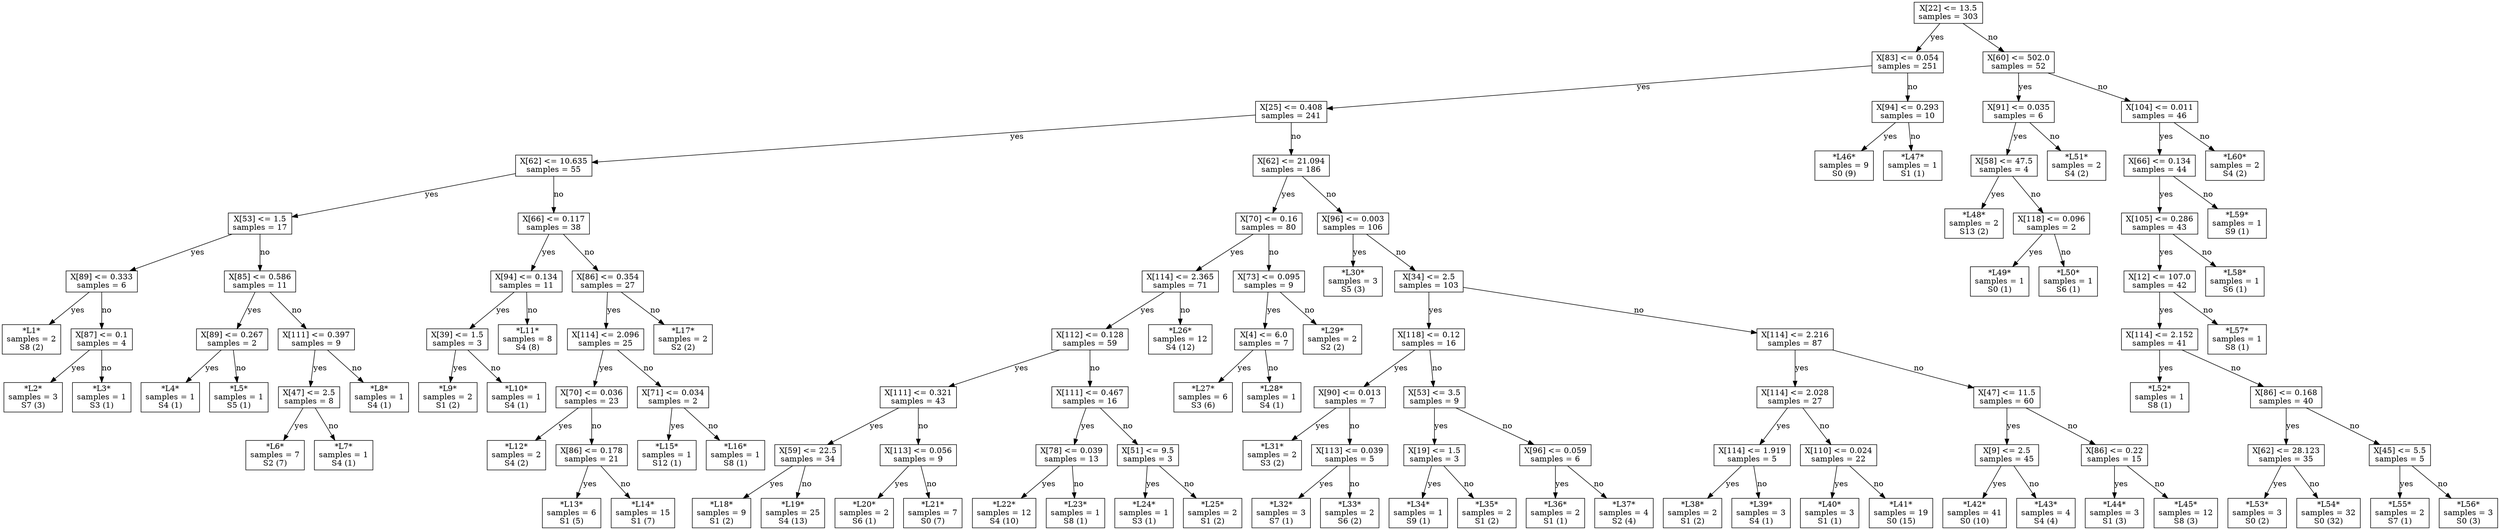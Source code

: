digraph Tree {
node [shape=box] ;
0 [label="X[22] <= 13.5\nsamples = 303\n"] ;
1 [label="X[83] <= 0.054\nsamples = 251\n"] ;
0 -> 1 [label="yes"];
2 [label="X[25] <= 0.408\nsamples = 241\n"] ;
1 -> 2 [label="yes"];
3 [label="X[62] <= 10.635\nsamples = 55\n"] ;
2 -> 3 [label="yes"];
4 [label="X[53] <= 1.5\nsamples = 17\n"] ;
3 -> 4 [label="yes"];
5 [label="X[89] <= 0.333\nsamples = 6\n"] ;
4 -> 5 [label="yes"];
6 [label="*L1*\nsamples = 2\nS8 (2)\n"] ;
5 -> 6 [label="yes"];
7 [label="X[87] <= 0.1\nsamples = 4\n"] ;
5 -> 7 [label="no"];
8 [label="*L2*\nsamples = 3\nS7 (3)\n"] ;
7 -> 8 [label="yes"];
9 [label="*L3*\nsamples = 1\nS3 (1)\n"] ;
7 -> 9 [label="no"];
10 [label="X[85] <= 0.586\nsamples = 11\n"] ;
4 -> 10 [label="no"];
11 [label="X[89] <= 0.267\nsamples = 2\n"] ;
10 -> 11 [label="yes"];
12 [label="*L4*\nsamples = 1\nS4 (1)\n"] ;
11 -> 12 [label="yes"];
13 [label="*L5*\nsamples = 1\nS5 (1)\n"] ;
11 -> 13 [label="no"];
14 [label="X[111] <= 0.397\nsamples = 9\n"] ;
10 -> 14 [label="no"];
15 [label="X[47] <= 2.5\nsamples = 8\n"] ;
14 -> 15 [label="yes"];
16 [label="*L6*\nsamples = 7\nS2 (7)\n"] ;
15 -> 16 [label="yes"];
17 [label="*L7*\nsamples = 1\nS4 (1)\n"] ;
15 -> 17 [label="no"];
18 [label="*L8*\nsamples = 1\nS4 (1)\n"] ;
14 -> 18 [label="no"];
19 [label="X[66] <= 0.117\nsamples = 38\n"] ;
3 -> 19 [label="no"];
20 [label="X[94] <= 0.134\nsamples = 11\n"] ;
19 -> 20 [label="yes"];
21 [label="X[39] <= 1.5\nsamples = 3\n"] ;
20 -> 21 [label="yes"];
22 [label="*L9*\nsamples = 2\nS1 (2)\n"] ;
21 -> 22 [label="yes"];
23 [label="*L10*\nsamples = 1\nS4 (1)\n"] ;
21 -> 23 [label="no"];
24 [label="*L11*\nsamples = 8\nS4 (8)\n"] ;
20 -> 24 [label="no"];
25 [label="X[86] <= 0.354\nsamples = 27\n"] ;
19 -> 25 [label="no"];
26 [label="X[114] <= 2.096\nsamples = 25\n"] ;
25 -> 26 [label="yes"];
27 [label="X[70] <= 0.036\nsamples = 23\n"] ;
26 -> 27 [label="yes"];
28 [label="*L12*\nsamples = 2\nS4 (2)\n"] ;
27 -> 28 [label="yes"];
29 [label="X[86] <= 0.178\nsamples = 21\n"] ;
27 -> 29 [label="no"];
30 [label="*L13*\nsamples = 6\nS1 (5)\n"] ;
29 -> 30 [label="yes"];
31 [label="*L14*\nsamples = 15\nS1 (7)\n"] ;
29 -> 31 [label="no"];
32 [label="X[71] <= 0.034\nsamples = 2\n"] ;
26 -> 32 [label="no"];
33 [label="*L15*\nsamples = 1\nS12 (1)\n"] ;
32 -> 33 [label="yes"];
34 [label="*L16*\nsamples = 1\nS8 (1)\n"] ;
32 -> 34 [label="no"];
35 [label="*L17*\nsamples = 2\nS2 (2)\n"] ;
25 -> 35 [label="no"];
36 [label="X[62] <= 21.094\nsamples = 186\n"] ;
2 -> 36 [label="no"];
37 [label="X[70] <= 0.16\nsamples = 80\n"] ;
36 -> 37 [label="yes"];
38 [label="X[114] <= 2.365\nsamples = 71\n"] ;
37 -> 38 [label="yes"];
39 [label="X[112] <= 0.128\nsamples = 59\n"] ;
38 -> 39 [label="yes"];
40 [label="X[111] <= 0.321\nsamples = 43\n"] ;
39 -> 40 [label="yes"];
41 [label="X[59] <= 22.5\nsamples = 34\n"] ;
40 -> 41 [label="yes"];
42 [label="*L18*\nsamples = 9\nS1 (2)\n"] ;
41 -> 42 [label="yes"];
43 [label="*L19*\nsamples = 25\nS4 (13)\n"] ;
41 -> 43 [label="no"];
44 [label="X[113] <= 0.056\nsamples = 9\n"] ;
40 -> 44 [label="no"];
45 [label="*L20*\nsamples = 2\nS6 (1)\n"] ;
44 -> 45 [label="yes"];
46 [label="*L21*\nsamples = 7\nS0 (7)\n"] ;
44 -> 46 [label="no"];
47 [label="X[111] <= 0.467\nsamples = 16\n"] ;
39 -> 47 [label="no"];
48 [label="X[78] <= 0.039\nsamples = 13\n"] ;
47 -> 48 [label="yes"];
49 [label="*L22*\nsamples = 12\nS4 (10)\n"] ;
48 -> 49 [label="yes"];
50 [label="*L23*\nsamples = 1\nS8 (1)\n"] ;
48 -> 50 [label="no"];
51 [label="X[51] <= 9.5\nsamples = 3\n"] ;
47 -> 51 [label="no"];
52 [label="*L24*\nsamples = 1\nS3 (1)\n"] ;
51 -> 52 [label="yes"];
53 [label="*L25*\nsamples = 2\nS1 (2)\n"] ;
51 -> 53 [label="no"];
54 [label="*L26*\nsamples = 12\nS4 (12)\n"] ;
38 -> 54 [label="no"];
55 [label="X[73] <= 0.095\nsamples = 9\n"] ;
37 -> 55 [label="no"];
56 [label="X[4] <= 6.0\nsamples = 7\n"] ;
55 -> 56 [label="yes"];
57 [label="*L27*\nsamples = 6\nS3 (6)\n"] ;
56 -> 57 [label="yes"];
58 [label="*L28*\nsamples = 1\nS4 (1)\n"] ;
56 -> 58 [label="no"];
59 [label="*L29*\nsamples = 2\nS2 (2)\n"] ;
55 -> 59 [label="no"];
60 [label="X[96] <= 0.003\nsamples = 106\n"] ;
36 -> 60 [label="no"];
61 [label="*L30*\nsamples = 3\nS5 (3)\n"] ;
60 -> 61 [label="yes"];
62 [label="X[34] <= 2.5\nsamples = 103\n"] ;
60 -> 62 [label="no"];
63 [label="X[118] <= 0.12\nsamples = 16\n"] ;
62 -> 63 [label="yes"];
64 [label="X[90] <= 0.013\nsamples = 7\n"] ;
63 -> 64 [label="yes"];
65 [label="*L31*\nsamples = 2\nS3 (2)\n"] ;
64 -> 65 [label="yes"];
66 [label="X[113] <= 0.039\nsamples = 5\n"] ;
64 -> 66 [label="no"];
67 [label="*L32*\nsamples = 3\nS7 (1)\n"] ;
66 -> 67 [label="yes"];
68 [label="*L33*\nsamples = 2\nS6 (2)\n"] ;
66 -> 68 [label="no"];
69 [label="X[53] <= 3.5\nsamples = 9\n"] ;
63 -> 69 [label="no"];
70 [label="X[19] <= 1.5\nsamples = 3\n"] ;
69 -> 70 [label="yes"];
71 [label="*L34*\nsamples = 1\nS9 (1)\n"] ;
70 -> 71 [label="yes"];
72 [label="*L35*\nsamples = 2\nS1 (2)\n"] ;
70 -> 72 [label="no"];
73 [label="X[96] <= 0.059\nsamples = 6\n"] ;
69 -> 73 [label="no"];
74 [label="*L36*\nsamples = 2\nS1 (1)\n"] ;
73 -> 74 [label="yes"];
75 [label="*L37*\nsamples = 4\nS2 (4)\n"] ;
73 -> 75 [label="no"];
76 [label="X[114] <= 2.216\nsamples = 87\n"] ;
62 -> 76 [label="no"];
77 [label="X[114] <= 2.028\nsamples = 27\n"] ;
76 -> 77 [label="yes"];
78 [label="X[114] <= 1.919\nsamples = 5\n"] ;
77 -> 78 [label="yes"];
79 [label="*L38*\nsamples = 2\nS1 (2)\n"] ;
78 -> 79 [label="yes"];
80 [label="*L39*\nsamples = 3\nS4 (1)\n"] ;
78 -> 80 [label="no"];
81 [label="X[110] <= 0.024\nsamples = 22\n"] ;
77 -> 81 [label="no"];
82 [label="*L40*\nsamples = 3\nS1 (1)\n"] ;
81 -> 82 [label="yes"];
83 [label="*L41*\nsamples = 19\nS0 (15)\n"] ;
81 -> 83 [label="no"];
84 [label="X[47] <= 11.5\nsamples = 60\n"] ;
76 -> 84 [label="no"];
85 [label="X[9] <= 2.5\nsamples = 45\n"] ;
84 -> 85 [label="yes"];
86 [label="*L42*\nsamples = 41\nS0 (10)\n"] ;
85 -> 86 [label="yes"];
87 [label="*L43*\nsamples = 4\nS4 (4)\n"] ;
85 -> 87 [label="no"];
88 [label="X[86] <= 0.22\nsamples = 15\n"] ;
84 -> 88 [label="no"];
89 [label="*L44*\nsamples = 3\nS1 (3)\n"] ;
88 -> 89 [label="yes"];
90 [label="*L45*\nsamples = 12\nS8 (3)\n"] ;
88 -> 90 [label="no"];
91 [label="X[94] <= 0.293\nsamples = 10\n"] ;
1 -> 91 [label="no"];
92 [label="*L46*\nsamples = 9\nS0 (9)\n"] ;
91 -> 92 [label="yes"];
93 [label="*L47*\nsamples = 1\nS1 (1)\n"] ;
91 -> 93 [label="no"];
94 [label="X[60] <= 502.0\nsamples = 52\n"] ;
0 -> 94 [label="no"];
95 [label="X[91] <= 0.035\nsamples = 6\n"] ;
94 -> 95 [label="yes"];
96 [label="X[58] <= 47.5\nsamples = 4\n"] ;
95 -> 96 [label="yes"];
97 [label="*L48*\nsamples = 2\nS13 (2)\n"] ;
96 -> 97 [label="yes"];
98 [label="X[118] <= 0.096\nsamples = 2\n"] ;
96 -> 98 [label="no"];
99 [label="*L49*\nsamples = 1\nS0 (1)\n"] ;
98 -> 99 [label="yes"];
100 [label="*L50*\nsamples = 1\nS6 (1)\n"] ;
98 -> 100 [label="no"];
101 [label="*L51*\nsamples = 2\nS4 (2)\n"] ;
95 -> 101 [label="no"];
102 [label="X[104] <= 0.011\nsamples = 46\n"] ;
94 -> 102 [label="no"];
103 [label="X[66] <= 0.134\nsamples = 44\n"] ;
102 -> 103 [label="yes"];
104 [label="X[105] <= 0.286\nsamples = 43\n"] ;
103 -> 104 [label="yes"];
105 [label="X[12] <= 107.0\nsamples = 42\n"] ;
104 -> 105 [label="yes"];
106 [label="X[114] <= 2.152\nsamples = 41\n"] ;
105 -> 106 [label="yes"];
107 [label="*L52*\nsamples = 1\nS8 (1)\n"] ;
106 -> 107 [label="yes"];
108 [label="X[86] <= 0.168\nsamples = 40\n"] ;
106 -> 108 [label="no"];
109 [label="X[62] <= 28.123\nsamples = 35\n"] ;
108 -> 109 [label="yes"];
110 [label="*L53*\nsamples = 3\nS0 (2)\n"] ;
109 -> 110 [label="yes"];
111 [label="*L54*\nsamples = 32\nS0 (32)\n"] ;
109 -> 111 [label="no"];
112 [label="X[45] <= 5.5\nsamples = 5\n"] ;
108 -> 112 [label="no"];
113 [label="*L55*\nsamples = 2\nS7 (1)\n"] ;
112 -> 113 [label="yes"];
114 [label="*L56*\nsamples = 3\nS0 (3)\n"] ;
112 -> 114 [label="no"];
115 [label="*L57*\nsamples = 1\nS8 (1)\n"] ;
105 -> 115 [label="no"];
116 [label="*L58*\nsamples = 1\nS6 (1)\n"] ;
104 -> 116 [label="no"];
117 [label="*L59*\nsamples = 1\nS9 (1)\n"] ;
103 -> 117 [label="no"];
118 [label="*L60*\nsamples = 2\nS4 (2)\n"] ;
102 -> 118 [label="no"];
}
